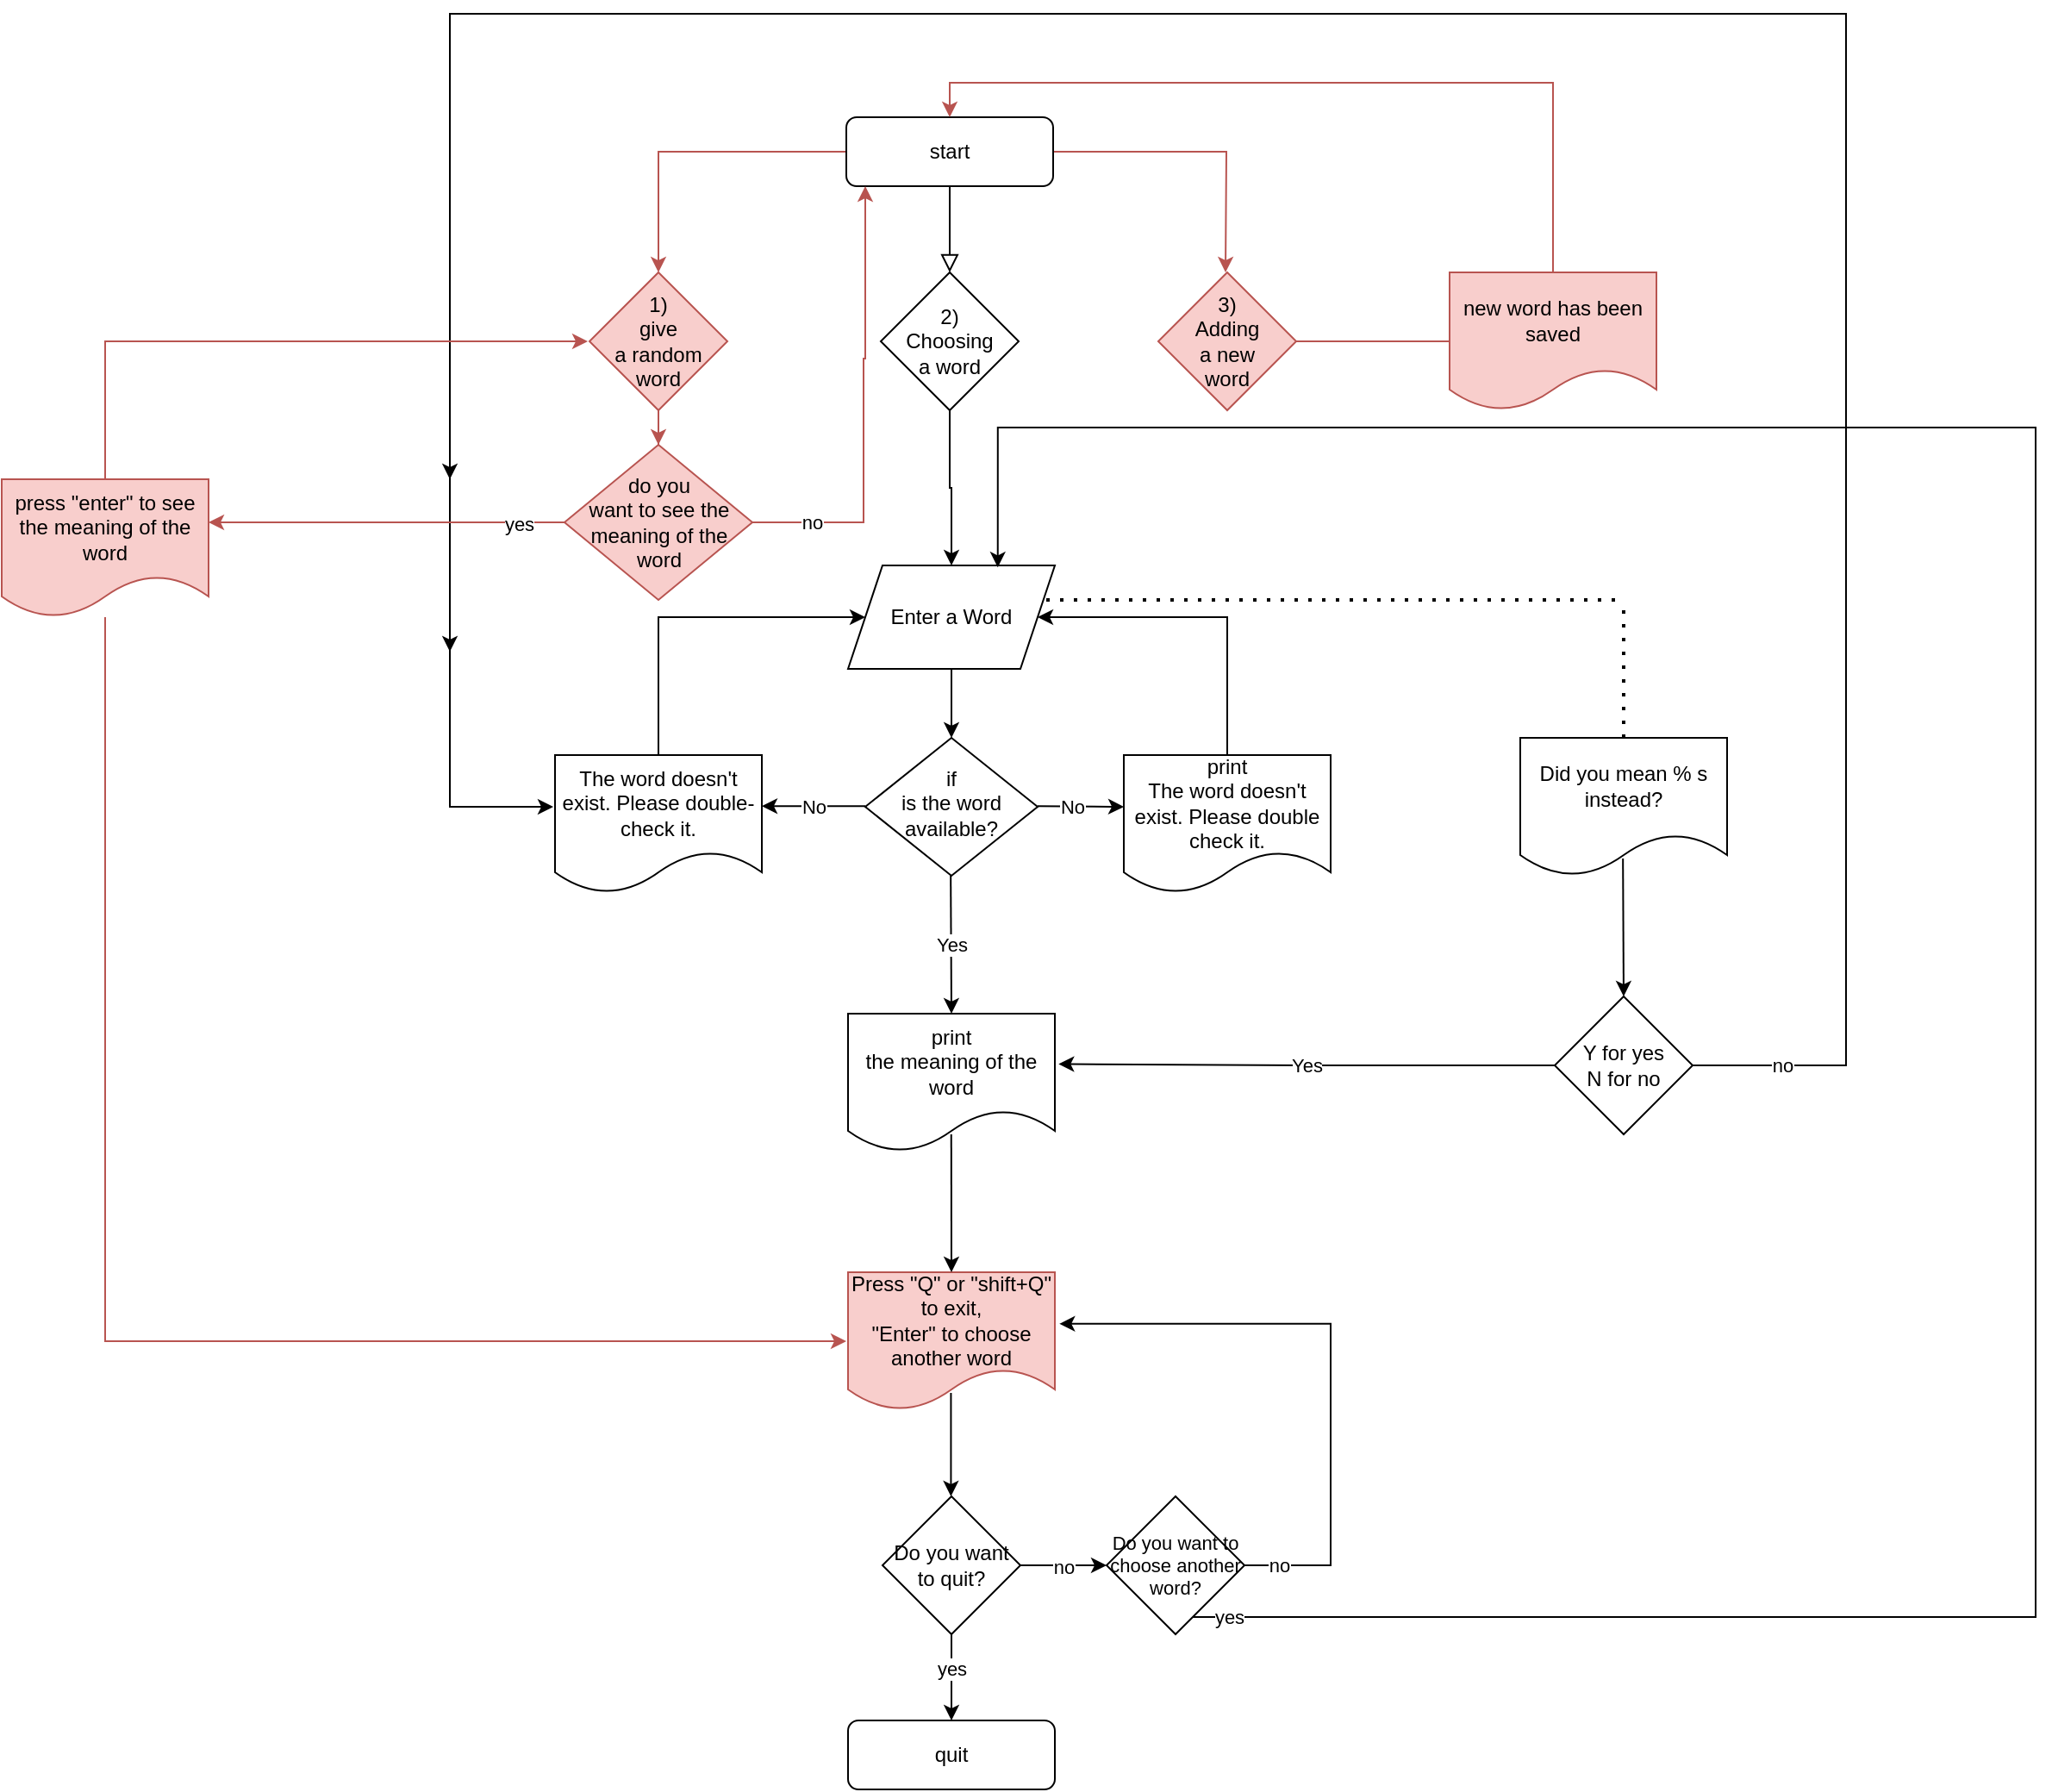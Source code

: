 <mxfile version="14.7.4" type="github"><diagram id="C5RBs43oDa-KdzZeNtuy" name="Page-1"><mxGraphModel dx="2858" dy="1114" grid="1" gridSize="10" guides="1" tooltips="1" connect="1" arrows="1" fold="1" page="1" pageScale="1" pageWidth="827" pageHeight="1169" math="0" shadow="0"><root><mxCell id="WIyWlLk6GJQsqaUBKTNV-0"/><mxCell id="WIyWlLk6GJQsqaUBKTNV-1" parent="WIyWlLk6GJQsqaUBKTNV-0"/><mxCell id="WIyWlLk6GJQsqaUBKTNV-2" value="" style="rounded=0;html=1;jettySize=auto;orthogonalLoop=1;fontSize=11;endArrow=block;endFill=0;endSize=8;strokeWidth=1;shadow=0;labelBackgroundColor=none;edgeStyle=orthogonalEdgeStyle;" parent="WIyWlLk6GJQsqaUBKTNV-1" source="WIyWlLk6GJQsqaUBKTNV-3" edge="1"><mxGeometry relative="1" as="geometry"><mxPoint x="220" y="170" as="targetPoint"/></mxGeometry></mxCell><mxCell id="P9hZ381DfS6PeoRq1h73-62" style="edgeStyle=orthogonalEdgeStyle;rounded=0;orthogonalLoop=1;jettySize=auto;html=1;fillColor=#f8cecc;strokeColor=#b85450;" edge="1" parent="WIyWlLk6GJQsqaUBKTNV-1" source="WIyWlLk6GJQsqaUBKTNV-3"><mxGeometry relative="1" as="geometry"><mxPoint x="380" y="170" as="targetPoint"/></mxGeometry></mxCell><mxCell id="P9hZ381DfS6PeoRq1h73-63" style="edgeStyle=orthogonalEdgeStyle;rounded=0;orthogonalLoop=1;jettySize=auto;html=1;entryX=0.5;entryY=0;entryDx=0;entryDy=0;fillColor=#f8cecc;strokeColor=#b85450;" edge="1" parent="WIyWlLk6GJQsqaUBKTNV-1" source="WIyWlLk6GJQsqaUBKTNV-3" target="P9hZ381DfS6PeoRq1h73-61"><mxGeometry relative="1" as="geometry"><mxPoint x="40" y="100" as="targetPoint"/></mxGeometry></mxCell><mxCell id="WIyWlLk6GJQsqaUBKTNV-3" value="start" style="rounded=1;whiteSpace=wrap;html=1;fontSize=12;glass=0;strokeWidth=1;shadow=0;" parent="WIyWlLk6GJQsqaUBKTNV-1" vertex="1"><mxGeometry x="160" y="80" width="120" height="40" as="geometry"/></mxCell><mxCell id="WIyWlLk6GJQsqaUBKTNV-10" value="&lt;div&gt;if&lt;/div&gt;&lt;div&gt;&lt;span class=&quot;VIiyi&quot; lang=&quot;en&quot;&gt;&lt;span class=&quot;JLqJ4b ChMk0b&quot;&gt;&lt;span&gt;is the word available?&lt;/span&gt;&lt;/span&gt;&lt;/span&gt; &lt;/div&gt;" style="rhombus;whiteSpace=wrap;html=1;shadow=0;fontFamily=Helvetica;fontSize=12;align=center;strokeWidth=1;spacing=6;spacingTop=-4;" parent="WIyWlLk6GJQsqaUBKTNV-1" vertex="1"><mxGeometry x="171" y="440" width="100" height="80" as="geometry"/></mxCell><mxCell id="P9hZ381DfS6PeoRq1h73-3" style="edgeStyle=orthogonalEdgeStyle;rounded=0;orthogonalLoop=1;jettySize=auto;html=1;entryX=0.5;entryY=0;entryDx=0;entryDy=0;" edge="1" parent="WIyWlLk6GJQsqaUBKTNV-1" source="P9hZ381DfS6PeoRq1h73-2" target="WIyWlLk6GJQsqaUBKTNV-10"><mxGeometry relative="1" as="geometry"/></mxCell><mxCell id="P9hZ381DfS6PeoRq1h73-2" value="&lt;div&gt;Enter a Word&lt;br&gt;&lt;/div&gt;" style="shape=parallelogram;perimeter=parallelogramPerimeter;whiteSpace=wrap;html=1;fixedSize=1;" vertex="1" parent="WIyWlLk6GJQsqaUBKTNV-1"><mxGeometry x="161" y="340" width="120" height="60" as="geometry"/></mxCell><mxCell id="P9hZ381DfS6PeoRq1h73-4" value="&lt;div&gt;print &lt;br&gt;&lt;/div&gt;&lt;div&gt;the meaning of the word&lt;/div&gt;" style="shape=document;whiteSpace=wrap;html=1;boundedLbl=1;" vertex="1" parent="WIyWlLk6GJQsqaUBKTNV-1"><mxGeometry x="161" y="600" width="120" height="80" as="geometry"/></mxCell><mxCell id="P9hZ381DfS6PeoRq1h73-6" style="edgeStyle=orthogonalEdgeStyle;rounded=0;orthogonalLoop=1;jettySize=auto;html=1;entryX=1;entryY=0.5;entryDx=0;entryDy=0;" edge="1" parent="WIyWlLk6GJQsqaUBKTNV-1" source="P9hZ381DfS6PeoRq1h73-5" target="P9hZ381DfS6PeoRq1h73-2"><mxGeometry relative="1" as="geometry"><mxPoint x="291" y="370" as="targetPoint"/><Array as="points"><mxPoint x="381" y="370"/></Array></mxGeometry></mxCell><mxCell id="P9hZ381DfS6PeoRq1h73-5" value="&lt;div&gt;print&lt;/div&gt;&lt;div&gt;The word doesn't exist. Please double check it.&lt;/div&gt;" style="shape=document;whiteSpace=wrap;html=1;boundedLbl=1;" vertex="1" parent="WIyWlLk6GJQsqaUBKTNV-1"><mxGeometry x="321" y="450" width="120" height="80" as="geometry"/></mxCell><mxCell id="P9hZ381DfS6PeoRq1h73-7" value="No" style="endArrow=classic;html=1;" edge="1" parent="WIyWlLk6GJQsqaUBKTNV-1"><mxGeometry width="50" height="50" relative="1" as="geometry"><mxPoint x="171" y="479.58" as="sourcePoint"/><mxPoint x="111" y="479.58" as="targetPoint"/></mxGeometry></mxCell><mxCell id="P9hZ381DfS6PeoRq1h73-9" style="edgeStyle=orthogonalEdgeStyle;rounded=0;orthogonalLoop=1;jettySize=auto;html=1;" edge="1" parent="WIyWlLk6GJQsqaUBKTNV-1" source="P9hZ381DfS6PeoRq1h73-8" target="P9hZ381DfS6PeoRq1h73-2"><mxGeometry relative="1" as="geometry"><mxPoint x="51" y="370" as="targetPoint"/><Array as="points"><mxPoint x="51" y="370"/></Array></mxGeometry></mxCell><mxCell id="P9hZ381DfS6PeoRq1h73-8" value="The word doesn't exist. Please double-check it." style="shape=document;whiteSpace=wrap;html=1;boundedLbl=1;" vertex="1" parent="WIyWlLk6GJQsqaUBKTNV-1"><mxGeometry x="-9" y="450" width="120" height="80" as="geometry"/></mxCell><mxCell id="P9hZ381DfS6PeoRq1h73-11" value="" style="endArrow=none;dashed=1;html=1;dashPattern=1 3;strokeWidth=2;" edge="1" parent="WIyWlLk6GJQsqaUBKTNV-1"><mxGeometry width="50" height="50" relative="1" as="geometry"><mxPoint x="276" y="360" as="sourcePoint"/><mxPoint x="611" y="360" as="targetPoint"/><Array as="points"/></mxGeometry></mxCell><mxCell id="P9hZ381DfS6PeoRq1h73-12" value="" style="endArrow=none;dashed=1;html=1;dashPattern=1 3;strokeWidth=2;exitX=0.5;exitY=0;exitDx=0;exitDy=0;" edge="1" parent="WIyWlLk6GJQsqaUBKTNV-1" source="P9hZ381DfS6PeoRq1h73-13"><mxGeometry width="50" height="50" relative="1" as="geometry"><mxPoint x="611" y="430" as="sourcePoint"/><mxPoint x="611" y="360" as="targetPoint"/></mxGeometry></mxCell><mxCell id="P9hZ381DfS6PeoRq1h73-13" value="Did you mean % s instead?" style="shape=document;whiteSpace=wrap;html=1;boundedLbl=1;" vertex="1" parent="WIyWlLk6GJQsqaUBKTNV-1"><mxGeometry x="551" y="440" width="120" height="80" as="geometry"/></mxCell><mxCell id="P9hZ381DfS6PeoRq1h73-15" value="" style="endArrow=classic;html=1;entryX=0.5;entryY=0;entryDx=0;entryDy=0;" edge="1" parent="WIyWlLk6GJQsqaUBKTNV-1" target="P9hZ381DfS6PeoRq1h73-16"><mxGeometry width="50" height="50" relative="1" as="geometry"><mxPoint x="610.58" y="510" as="sourcePoint"/><mxPoint x="611" y="570" as="targetPoint"/></mxGeometry></mxCell><mxCell id="P9hZ381DfS6PeoRq1h73-17" value="&lt;div&gt;Yes&lt;/div&gt;" style="edgeStyle=orthogonalEdgeStyle;rounded=0;orthogonalLoop=1;jettySize=auto;html=1;entryX=1.018;entryY=0.365;entryDx=0;entryDy=0;entryPerimeter=0;" edge="1" parent="WIyWlLk6GJQsqaUBKTNV-1" source="P9hZ381DfS6PeoRq1h73-16" target="P9hZ381DfS6PeoRq1h73-4"><mxGeometry relative="1" as="geometry"><mxPoint x="291" y="630" as="targetPoint"/><Array as="points"/></mxGeometry></mxCell><mxCell id="P9hZ381DfS6PeoRq1h73-71" value="no" style="edgeStyle=orthogonalEdgeStyle;rounded=0;orthogonalLoop=1;jettySize=auto;html=1;" edge="1" parent="WIyWlLk6GJQsqaUBKTNV-1" source="P9hZ381DfS6PeoRq1h73-16"><mxGeometry x="-0.949" relative="1" as="geometry"><mxPoint x="-10" y="480" as="targetPoint"/><Array as="points"><mxPoint x="740" y="630"/><mxPoint x="740" y="20"/><mxPoint x="-70" y="20"/><mxPoint x="-70" y="480"/></Array><mxPoint as="offset"/></mxGeometry></mxCell><mxCell id="P9hZ381DfS6PeoRq1h73-16" value="&lt;div&gt;Y for yes&lt;/div&gt;&lt;div&gt;N for no&lt;br&gt;&lt;/div&gt;" style="rhombus;whiteSpace=wrap;html=1;" vertex="1" parent="WIyWlLk6GJQsqaUBKTNV-1"><mxGeometry x="571" y="590" width="80" height="80" as="geometry"/></mxCell><mxCell id="P9hZ381DfS6PeoRq1h73-23" value="" style="endArrow=classic;html=1;" edge="1" parent="WIyWlLk6GJQsqaUBKTNV-1"><mxGeometry relative="1" as="geometry"><mxPoint x="271" y="479.58" as="sourcePoint"/><mxPoint x="321" y="480" as="targetPoint"/><Array as="points"/></mxGeometry></mxCell><mxCell id="P9hZ381DfS6PeoRq1h73-24" value="&lt;div&gt;No&lt;/div&gt;" style="edgeLabel;resizable=0;html=1;align=center;verticalAlign=middle;" connectable="0" vertex="1" parent="P9hZ381DfS6PeoRq1h73-23"><mxGeometry relative="1" as="geometry"><mxPoint x="-5" as="offset"/></mxGeometry></mxCell><mxCell id="P9hZ381DfS6PeoRq1h73-25" value="" style="endArrow=classic;html=1;entryX=0.5;entryY=0;entryDx=0;entryDy=0;" edge="1" parent="WIyWlLk6GJQsqaUBKTNV-1" target="P9hZ381DfS6PeoRq1h73-4"><mxGeometry relative="1" as="geometry"><mxPoint x="220.58" y="520" as="sourcePoint"/><mxPoint x="220.58" y="590" as="targetPoint"/></mxGeometry></mxCell><mxCell id="P9hZ381DfS6PeoRq1h73-26" value="Yes" style="edgeLabel;resizable=0;html=1;align=center;verticalAlign=middle;" connectable="0" vertex="1" parent="P9hZ381DfS6PeoRq1h73-25"><mxGeometry relative="1" as="geometry"/></mxCell><mxCell id="P9hZ381DfS6PeoRq1h73-37" value="&lt;div&gt;Press &quot;Q&quot; or &quot;shift+Q&quot; to exit,&lt;/div&gt;&lt;div&gt;&quot;Enter&quot; to choose another word&lt;/div&gt;" style="shape=document;whiteSpace=wrap;html=1;boundedLbl=1;fillColor=#f8cecc;strokeColor=#b85450;" vertex="1" parent="WIyWlLk6GJQsqaUBKTNV-1"><mxGeometry x="161" y="750" width="120" height="80" as="geometry"/></mxCell><mxCell id="P9hZ381DfS6PeoRq1h73-38" value="" style="endArrow=classic;html=1;" edge="1" parent="WIyWlLk6GJQsqaUBKTNV-1"><mxGeometry width="50" height="50" relative="1" as="geometry"><mxPoint x="220.88" y="670" as="sourcePoint"/><mxPoint x="221" y="750" as="targetPoint"/></mxGeometry></mxCell><mxCell id="P9hZ381DfS6PeoRq1h73-42" value="no" style="edgeStyle=orthogonalEdgeStyle;rounded=0;orthogonalLoop=1;jettySize=auto;html=1;" edge="1" parent="WIyWlLk6GJQsqaUBKTNV-1" source="P9hZ381DfS6PeoRq1h73-39"><mxGeometry relative="1" as="geometry"><mxPoint x="311" y="920" as="targetPoint"/></mxGeometry></mxCell><mxCell id="P9hZ381DfS6PeoRq1h73-43" value="yes" style="edgeStyle=orthogonalEdgeStyle;rounded=0;orthogonalLoop=1;jettySize=auto;html=1;" edge="1" parent="WIyWlLk6GJQsqaUBKTNV-1" source="P9hZ381DfS6PeoRq1h73-39"><mxGeometry x="-0.2" relative="1" as="geometry"><mxPoint x="221" y="1010" as="targetPoint"/><mxPoint as="offset"/></mxGeometry></mxCell><mxCell id="P9hZ381DfS6PeoRq1h73-39" value="Do you want to quit?" style="rhombus;whiteSpace=wrap;html=1;" vertex="1" parent="WIyWlLk6GJQsqaUBKTNV-1"><mxGeometry x="181" y="880" width="80" height="80" as="geometry"/></mxCell><mxCell id="P9hZ381DfS6PeoRq1h73-40" value="" style="endArrow=classic;html=1;" edge="1" parent="WIyWlLk6GJQsqaUBKTNV-1"><mxGeometry width="50" height="50" relative="1" as="geometry"><mxPoint x="220.71" y="820" as="sourcePoint"/><mxPoint x="220.71" y="880" as="targetPoint"/></mxGeometry></mxCell><mxCell id="P9hZ381DfS6PeoRq1h73-47" value="yes" style="edgeStyle=orthogonalEdgeStyle;rounded=0;orthogonalLoop=1;jettySize=auto;html=1;entryX=0.724;entryY=0.019;entryDx=0;entryDy=0;entryPerimeter=0;" edge="1" parent="WIyWlLk6GJQsqaUBKTNV-1" source="P9hZ381DfS6PeoRq1h73-44" target="P9hZ381DfS6PeoRq1h73-2"><mxGeometry x="-0.978" relative="1" as="geometry"><mxPoint x="240" y="260" as="targetPoint"/><Array as="points"><mxPoint x="850" y="950"/><mxPoint x="850" y="260"/><mxPoint x="248" y="260"/></Array><mxPoint as="offset"/></mxGeometry></mxCell><mxCell id="P9hZ381DfS6PeoRq1h73-51" value="no" style="edgeStyle=orthogonalEdgeStyle;rounded=0;orthogonalLoop=1;jettySize=auto;html=1;entryX=1.022;entryY=0.374;entryDx=0;entryDy=0;entryPerimeter=0;" edge="1" parent="WIyWlLk6GJQsqaUBKTNV-1" source="P9hZ381DfS6PeoRq1h73-44" target="P9hZ381DfS6PeoRq1h73-37"><mxGeometry x="-0.885" relative="1" as="geometry"><mxPoint x="441" y="780" as="targetPoint"/><Array as="points"><mxPoint x="441" y="920"/><mxPoint x="441" y="780"/></Array><mxPoint as="offset"/></mxGeometry></mxCell><mxCell id="P9hZ381DfS6PeoRq1h73-44" value="&lt;p style=&quot;line-height: 120% ; font-size: 11px&quot;&gt;&lt;font style=&quot;font-size: 11px&quot;&gt;Do you want to choose another word?&lt;/font&gt;&lt;/p&gt;" style="rhombus;whiteSpace=wrap;html=1;" vertex="1" parent="WIyWlLk6GJQsqaUBKTNV-1"><mxGeometry x="311" y="880" width="80" height="80" as="geometry"/></mxCell><mxCell id="P9hZ381DfS6PeoRq1h73-55" value="quit" style="rounded=1;whiteSpace=wrap;html=1;" vertex="1" parent="WIyWlLk6GJQsqaUBKTNV-1"><mxGeometry x="161" y="1010" width="120" height="40" as="geometry"/></mxCell><mxCell id="P9hZ381DfS6PeoRq1h73-64" style="edgeStyle=orthogonalEdgeStyle;rounded=0;orthogonalLoop=1;jettySize=auto;html=1;entryX=0.5;entryY=0;entryDx=0;entryDy=0;" edge="1" parent="WIyWlLk6GJQsqaUBKTNV-1" source="P9hZ381DfS6PeoRq1h73-59" target="P9hZ381DfS6PeoRq1h73-2"><mxGeometry relative="1" as="geometry"><Array as="points"><mxPoint x="220" y="295"/><mxPoint x="221" y="295"/></Array></mxGeometry></mxCell><mxCell id="P9hZ381DfS6PeoRq1h73-59" value="2)&lt;div&gt;Choosing &lt;br&gt;&lt;/div&gt;&lt;div&gt;a word&lt;/div&gt;" style="rhombus;whiteSpace=wrap;html=1;" vertex="1" parent="WIyWlLk6GJQsqaUBKTNV-1"><mxGeometry x="180" y="170" width="80" height="80" as="geometry"/></mxCell><mxCell id="P9hZ381DfS6PeoRq1h73-65" style="edgeStyle=orthogonalEdgeStyle;rounded=0;orthogonalLoop=1;jettySize=auto;html=1;entryX=0.5;entryY=0;entryDx=0;entryDy=0;fillColor=#f8cecc;strokeColor=#b85450;" edge="1" parent="WIyWlLk6GJQsqaUBKTNV-1" source="P9hZ381DfS6PeoRq1h73-60" target="WIyWlLk6GJQsqaUBKTNV-3"><mxGeometry relative="1" as="geometry"><mxPoint x="220" y="60" as="targetPoint"/><Array as="points"><mxPoint x="570" y="210"/><mxPoint x="570" y="60"/><mxPoint x="220" y="60"/></Array></mxGeometry></mxCell><mxCell id="P9hZ381DfS6PeoRq1h73-60" value="&lt;div&gt;3)&lt;/div&gt;&lt;div&gt;Adding &lt;br&gt;&lt;/div&gt;&lt;div&gt;a new &lt;br&gt;&lt;/div&gt;&lt;div&gt;word&lt;/div&gt;" style="rhombus;whiteSpace=wrap;html=1;fillColor=#f8cecc;strokeColor=#b85450;" vertex="1" parent="WIyWlLk6GJQsqaUBKTNV-1"><mxGeometry x="341" y="170" width="80" height="80" as="geometry"/></mxCell><mxCell id="P9hZ381DfS6PeoRq1h73-82" style="edgeStyle=orthogonalEdgeStyle;rounded=0;orthogonalLoop=1;jettySize=auto;html=1;fillColor=#f8cecc;strokeColor=#b85450;" edge="1" parent="WIyWlLk6GJQsqaUBKTNV-1" source="P9hZ381DfS6PeoRq1h73-61" target="P9hZ381DfS6PeoRq1h73-74"><mxGeometry relative="1" as="geometry"/></mxCell><mxCell id="P9hZ381DfS6PeoRq1h73-61" value="&lt;div&gt;1)&lt;/div&gt;&lt;div&gt;give&lt;/div&gt;&lt;div&gt; a random word&lt;/div&gt;" style="rhombus;whiteSpace=wrap;html=1;fillColor=#f8cecc;strokeColor=#b85450;" vertex="1" parent="WIyWlLk6GJQsqaUBKTNV-1"><mxGeometry x="11" y="170" width="80" height="80" as="geometry"/></mxCell><mxCell id="P9hZ381DfS6PeoRq1h73-72" value="new word has been saved" style="shape=document;whiteSpace=wrap;html=1;boundedLbl=1;fillColor=#f8cecc;strokeColor=#b85450;" vertex="1" parent="WIyWlLk6GJQsqaUBKTNV-1"><mxGeometry x="510" y="170" width="120" height="80" as="geometry"/></mxCell><mxCell id="P9hZ381DfS6PeoRq1h73-75" value="no" style="edgeStyle=orthogonalEdgeStyle;rounded=0;orthogonalLoop=1;jettySize=auto;html=1;fillColor=#f8cecc;strokeColor=#b85450;" edge="1" parent="WIyWlLk6GJQsqaUBKTNV-1" source="P9hZ381DfS6PeoRq1h73-74" target="WIyWlLk6GJQsqaUBKTNV-3"><mxGeometry x="-0.735" relative="1" as="geometry"><mxPoint x="170" y="130" as="targetPoint"/><Array as="points"><mxPoint x="170" y="315"/><mxPoint x="170" y="220"/><mxPoint x="171" y="220"/></Array><mxPoint as="offset"/></mxGeometry></mxCell><mxCell id="P9hZ381DfS6PeoRq1h73-76" style="edgeStyle=orthogonalEdgeStyle;rounded=0;orthogonalLoop=1;jettySize=auto;html=1;fillColor=#f8cecc;strokeColor=#b85450;" edge="1" parent="WIyWlLk6GJQsqaUBKTNV-1" source="P9hZ381DfS6PeoRq1h73-74"><mxGeometry relative="1" as="geometry"><mxPoint x="-210" y="315" as="targetPoint"/></mxGeometry></mxCell><mxCell id="P9hZ381DfS6PeoRq1h73-81" value="yes" style="edgeLabel;html=1;align=center;verticalAlign=middle;resizable=0;points=[];" vertex="1" connectable="0" parent="P9hZ381DfS6PeoRq1h73-76"><mxGeometry x="-0.74" y="1" relative="1" as="geometry"><mxPoint as="offset"/></mxGeometry></mxCell><mxCell id="P9hZ381DfS6PeoRq1h73-74" value="&lt;div&gt;do you&lt;/div&gt;&lt;div&gt; want to see the meaning of the word&lt;/div&gt;" style="rhombus;whiteSpace=wrap;html=1;fillColor=#f8cecc;strokeColor=#b85450;" vertex="1" parent="WIyWlLk6GJQsqaUBKTNV-1"><mxGeometry x="-3.5" y="270" width="109" height="90" as="geometry"/></mxCell><mxCell id="P9hZ381DfS6PeoRq1h73-78" value="" style="endArrow=classic;html=1;" edge="1" parent="WIyWlLk6GJQsqaUBKTNV-1"><mxGeometry width="50" height="50" relative="1" as="geometry"><mxPoint x="-70" y="340" as="sourcePoint"/><mxPoint x="-70" y="390" as="targetPoint"/><Array as="points"><mxPoint x="-70" y="350"/><mxPoint x="-70" y="360"/></Array></mxGeometry></mxCell><mxCell id="P9hZ381DfS6PeoRq1h73-80" value="" style="endArrow=classic;html=1;" edge="1" parent="WIyWlLk6GJQsqaUBKTNV-1"><mxGeometry width="50" height="50" relative="1" as="geometry"><mxPoint x="-70" y="250" as="sourcePoint"/><mxPoint x="-70" y="290" as="targetPoint"/></mxGeometry></mxCell><mxCell id="P9hZ381DfS6PeoRq1h73-85" style="edgeStyle=orthogonalEdgeStyle;rounded=0;orthogonalLoop=1;jettySize=auto;html=1;fillColor=#f8cecc;strokeColor=#b85450;" edge="1" parent="WIyWlLk6GJQsqaUBKTNV-1" source="P9hZ381DfS6PeoRq1h73-83"><mxGeometry relative="1" as="geometry"><mxPoint x="10" y="210" as="targetPoint"/><Array as="points"><mxPoint x="-270" y="210"/></Array></mxGeometry></mxCell><mxCell id="P9hZ381DfS6PeoRq1h73-86" style="edgeStyle=orthogonalEdgeStyle;rounded=0;orthogonalLoop=1;jettySize=auto;html=1;fillColor=#f8cecc;strokeColor=#b85450;" edge="1" parent="WIyWlLk6GJQsqaUBKTNV-1" source="P9hZ381DfS6PeoRq1h73-83"><mxGeometry relative="1" as="geometry"><mxPoint x="160" y="790" as="targetPoint"/><Array as="points"><mxPoint x="-270" y="790"/></Array></mxGeometry></mxCell><mxCell id="P9hZ381DfS6PeoRq1h73-83" value="press &quot;enter&quot; to see the meaning of the word" style="shape=document;whiteSpace=wrap;html=1;boundedLbl=1;fillColor=#f8cecc;strokeColor=#b85450;" vertex="1" parent="WIyWlLk6GJQsqaUBKTNV-1"><mxGeometry x="-330" y="290" width="120" height="80" as="geometry"/></mxCell></root></mxGraphModel></diagram></mxfile>